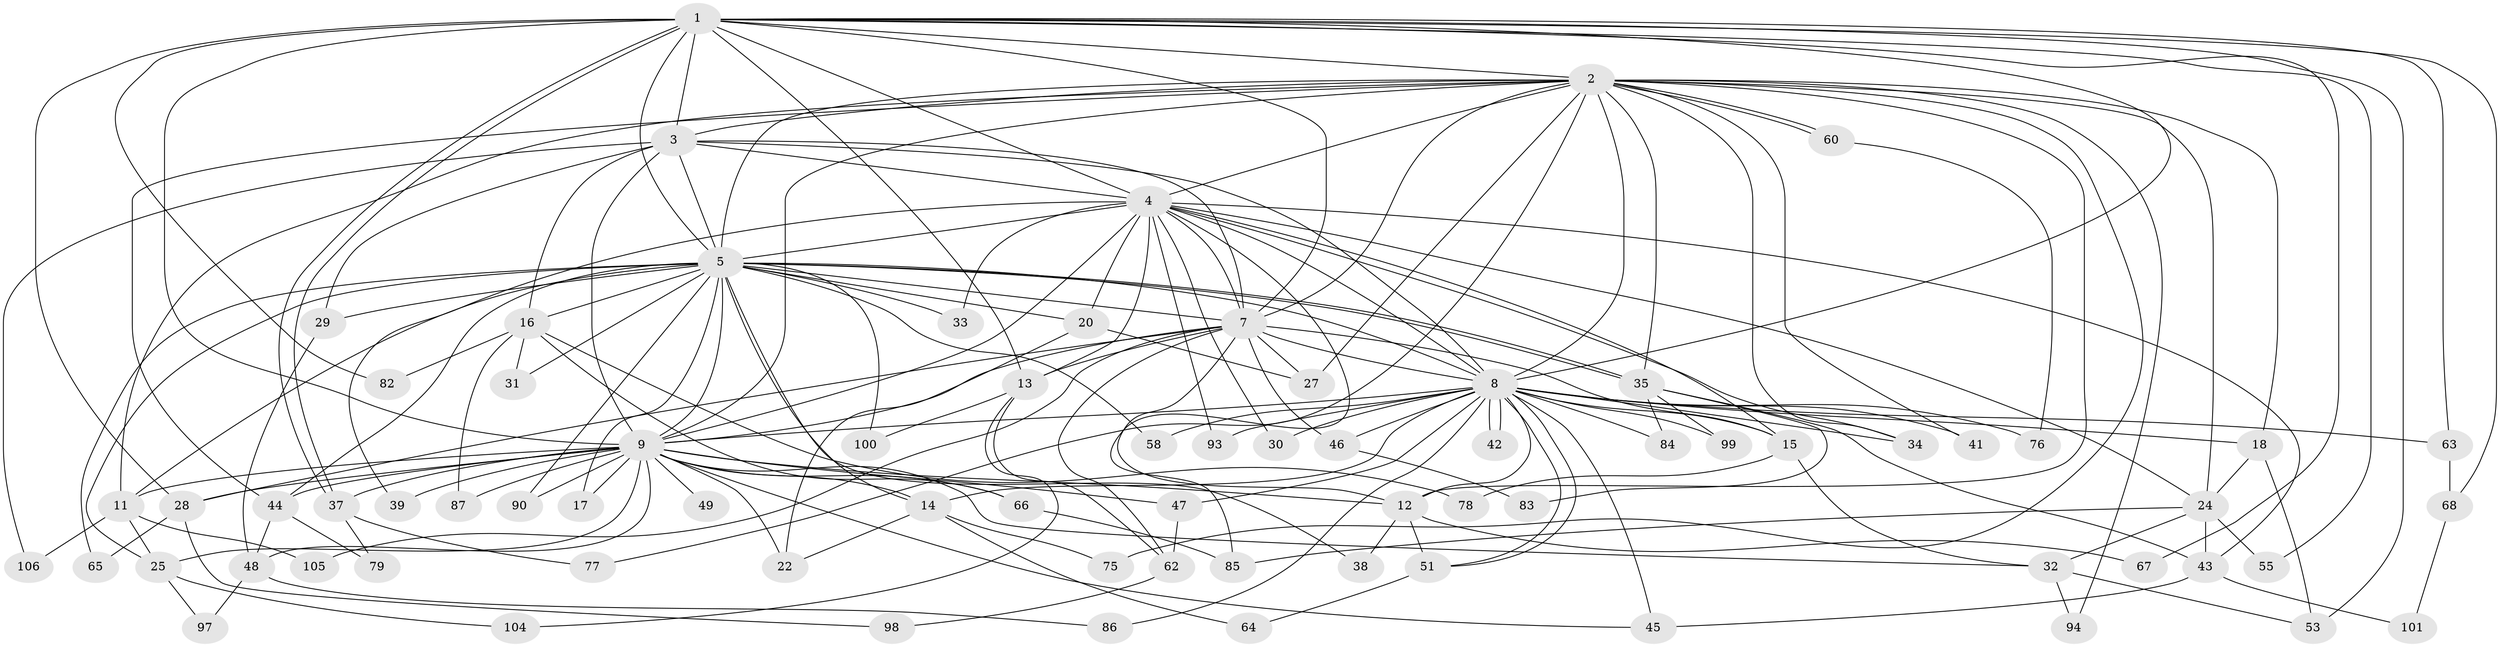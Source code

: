 // original degree distribution, {20: 0.018867924528301886, 23: 0.009433962264150943, 14: 0.009433962264150943, 19: 0.009433962264150943, 17: 0.009433962264150943, 18: 0.009433962264150943, 31: 0.009433962264150943, 22: 0.009433962264150943, 16: 0.009433962264150943, 4: 0.10377358490566038, 6: 0.009433962264150943, 5: 0.07547169811320754, 8: 0.009433962264150943, 2: 0.5, 3: 0.19811320754716982, 7: 0.009433962264150943}
// Generated by graph-tools (version 1.1) at 2025/10/02/27/25 16:10:58]
// undirected, 75 vertices, 184 edges
graph export_dot {
graph [start="1"]
  node [color=gray90,style=filled];
  1 [super="+95"];
  2 [super="+52"];
  3 [super="+96"];
  4 [super="+36"];
  5 [super="+6"];
  7 [super="+61"];
  8 [super="+19"];
  9 [super="+10"];
  11 [super="+71"];
  12 [super="+23"];
  13 [super="+103"];
  14 [super="+26"];
  15 [super="+73"];
  16 [super="+21"];
  17;
  18;
  20;
  22 [super="+50"];
  24;
  25 [super="+81"];
  27 [super="+80"];
  28 [super="+40"];
  29;
  30;
  31;
  32 [super="+70"];
  33;
  34;
  35 [super="+57"];
  37 [super="+59"];
  38;
  39 [super="+56"];
  41;
  42;
  43 [super="+74"];
  44 [super="+69"];
  45 [super="+91"];
  46 [super="+54"];
  47;
  48 [super="+92"];
  49;
  51 [super="+88"];
  53 [super="+102"];
  55;
  58;
  60;
  62 [super="+72"];
  63;
  64;
  65;
  66;
  67;
  68;
  75;
  76;
  77;
  78;
  79;
  82;
  83;
  84;
  85 [super="+89"];
  86;
  87;
  90;
  93;
  94;
  97;
  98;
  99;
  100;
  101;
  104;
  105;
  106;
  1 -- 2;
  1 -- 3 [weight=2];
  1 -- 4;
  1 -- 5 [weight=2];
  1 -- 7;
  1 -- 8;
  1 -- 9 [weight=2];
  1 -- 13;
  1 -- 28;
  1 -- 37;
  1 -- 37;
  1 -- 53;
  1 -- 55;
  1 -- 63;
  1 -- 67;
  1 -- 68;
  1 -- 82;
  2 -- 3;
  2 -- 4;
  2 -- 5 [weight=2];
  2 -- 7;
  2 -- 8;
  2 -- 9 [weight=2];
  2 -- 11;
  2 -- 12;
  2 -- 18;
  2 -- 24;
  2 -- 41;
  2 -- 60;
  2 -- 60;
  2 -- 75;
  2 -- 77;
  2 -- 94;
  2 -- 34;
  2 -- 44;
  2 -- 35;
  2 -- 27;
  3 -- 4;
  3 -- 5 [weight=2];
  3 -- 7;
  3 -- 8;
  3 -- 9 [weight=2];
  3 -- 16 [weight=2];
  3 -- 29;
  3 -- 106;
  4 -- 5 [weight=2];
  4 -- 7;
  4 -- 8;
  4 -- 9 [weight=2];
  4 -- 13;
  4 -- 15;
  4 -- 20;
  4 -- 30;
  4 -- 33;
  4 -- 34;
  4 -- 93;
  4 -- 43;
  4 -- 85;
  4 -- 39;
  4 -- 24;
  5 -- 7 [weight=2];
  5 -- 8 [weight=2];
  5 -- 9 [weight=4];
  5 -- 11;
  5 -- 16 [weight=2];
  5 -- 17;
  5 -- 25;
  5 -- 29;
  5 -- 31;
  5 -- 35;
  5 -- 35;
  5 -- 38;
  5 -- 100;
  5 -- 65;
  5 -- 20;
  5 -- 90;
  5 -- 33;
  5 -- 44;
  5 -- 58;
  5 -- 14;
  7 -- 8;
  7 -- 9 [weight=2];
  7 -- 12;
  7 -- 15;
  7 -- 27;
  7 -- 46;
  7 -- 62;
  7 -- 105;
  7 -- 28;
  7 -- 13 [weight=2];
  8 -- 9 [weight=2];
  8 -- 14;
  8 -- 18;
  8 -- 30;
  8 -- 34;
  8 -- 41;
  8 -- 42;
  8 -- 42;
  8 -- 46 [weight=2];
  8 -- 47;
  8 -- 51;
  8 -- 51;
  8 -- 58;
  8 -- 63;
  8 -- 76;
  8 -- 84;
  8 -- 86;
  8 -- 93;
  8 -- 99;
  8 -- 12;
  8 -- 45;
  8 -- 15;
  9 -- 17;
  9 -- 22;
  9 -- 25;
  9 -- 28;
  9 -- 32;
  9 -- 45;
  9 -- 47;
  9 -- 49 [weight=2];
  9 -- 66;
  9 -- 87;
  9 -- 90;
  9 -- 39;
  9 -- 44;
  9 -- 14;
  9 -- 48;
  9 -- 12;
  9 -- 37;
  9 -- 11;
  11 -- 105;
  11 -- 106;
  11 -- 25;
  12 -- 67;
  12 -- 38;
  12 -- 51;
  13 -- 100;
  13 -- 62;
  13 -- 104;
  14 -- 64;
  14 -- 75;
  14 -- 22;
  15 -- 32;
  15 -- 78;
  16 -- 31;
  16 -- 66;
  16 -- 82;
  16 -- 87;
  16 -- 78;
  18 -- 24;
  18 -- 53;
  20 -- 22;
  20 -- 27;
  24 -- 43;
  24 -- 55;
  24 -- 85;
  24 -- 32;
  25 -- 97;
  25 -- 104;
  28 -- 65;
  28 -- 98;
  29 -- 48;
  32 -- 94;
  32 -- 53;
  35 -- 43;
  35 -- 83;
  35 -- 99;
  35 -- 84;
  37 -- 77;
  37 -- 79;
  43 -- 45;
  43 -- 101;
  44 -- 48;
  44 -- 79;
  46 -- 83;
  47 -- 62;
  48 -- 86;
  48 -- 97;
  51 -- 64;
  60 -- 76;
  62 -- 98;
  63 -- 68;
  66 -- 85;
  68 -- 101;
}
